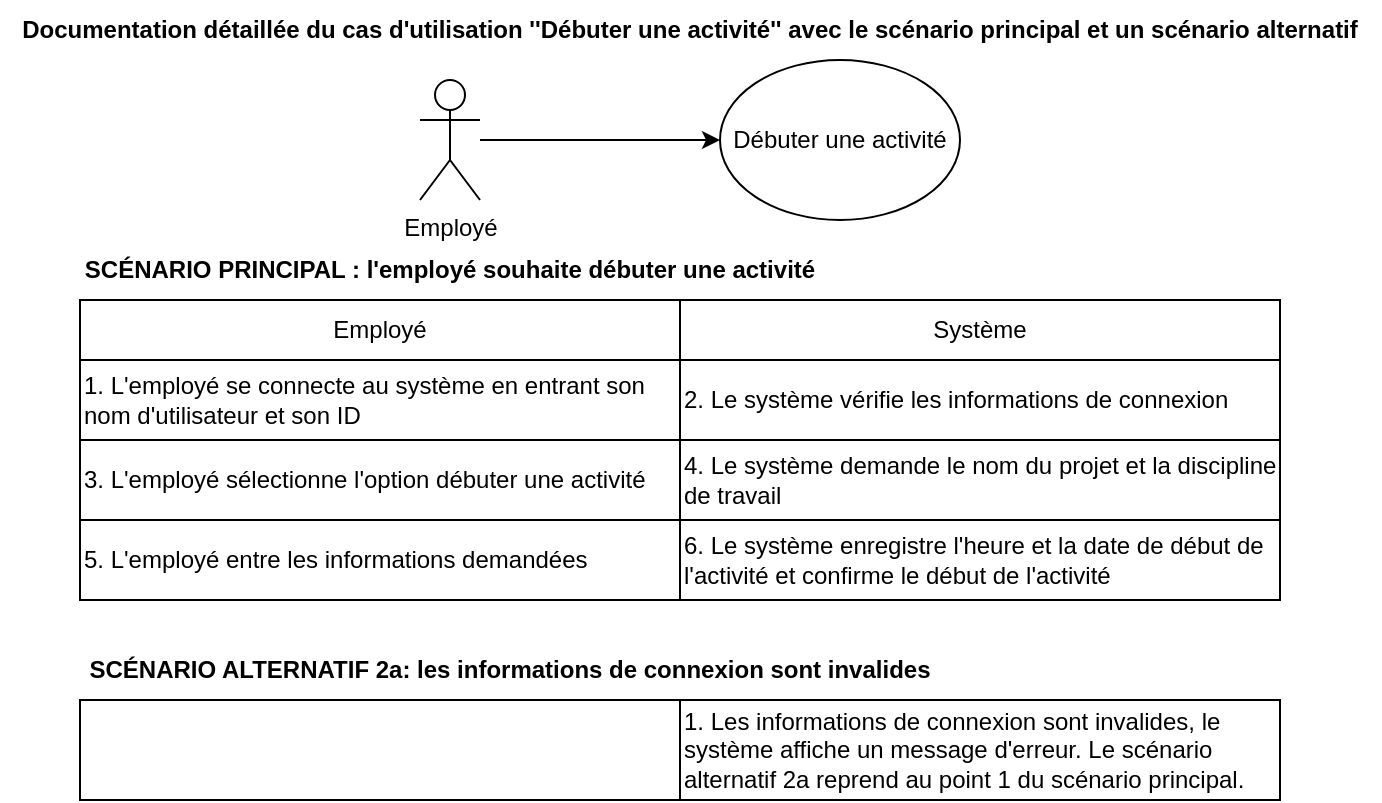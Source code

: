 <?xml version="1.0" encoding="UTF-8"?>
<mxfile version="24.6.4" type="github" pages="2">
  <diagram id="e1y3BxRYIFItdmJszxYJ" name="Débuter une activité">
    <mxGraphModel dx="1050" dy="591" grid="1" gridSize="10" guides="1" tooltips="1" connect="1" arrows="1" fold="1" page="1" pageScale="1" pageWidth="850" pageHeight="1100" math="0" shadow="0">
      <root>
        <mxCell id="0" />
        <mxCell id="1" parent="0" />
        <mxCell id="G6onH3qoBYrgZA5ai4z2-1" value="&lt;b&gt;Documentation détaillée du cas d&#39;utilisation &#39;&#39;Débuter une activité&#39;&#39; avec le scénario principal et un scénario alternatif&lt;/b&gt;" style="text;html=1;align=center;verticalAlign=middle;whiteSpace=wrap;rounded=0;" vertex="1" parent="1">
          <mxGeometry x="80" y="10" width="690" height="30" as="geometry" />
        </mxCell>
        <mxCell id="Bi_zbaur8YVv-dRvdOiZ-1" style="edgeStyle=orthogonalEdgeStyle;rounded=0;orthogonalLoop=1;jettySize=auto;html=1;entryX=0;entryY=0.5;entryDx=0;entryDy=0;" edge="1" parent="1" source="-Gyu0Fe1tZTbV2hFytUB-1" target="-Gyu0Fe1tZTbV2hFytUB-2">
          <mxGeometry relative="1" as="geometry" />
        </mxCell>
        <mxCell id="-Gyu0Fe1tZTbV2hFytUB-1" value="Employé" style="shape=umlActor;verticalLabelPosition=bottom;verticalAlign=top;html=1;outlineConnect=0;" vertex="1" parent="1">
          <mxGeometry x="290" y="50" width="30" height="60" as="geometry" />
        </mxCell>
        <mxCell id="-Gyu0Fe1tZTbV2hFytUB-2" value="Débuter une activité" style="ellipse;whiteSpace=wrap;html=1;" vertex="1" parent="1">
          <mxGeometry x="440" y="40" width="120" height="80" as="geometry" />
        </mxCell>
        <mxCell id="Bi_zbaur8YVv-dRvdOiZ-18" value="" style="childLayout=tableLayout;recursiveResize=0;shadow=0;fillColor=none;" vertex="1" parent="1">
          <mxGeometry x="120" y="160" width="600" height="150" as="geometry" />
        </mxCell>
        <mxCell id="Bi_zbaur8YVv-dRvdOiZ-19" value="" style="shape=tableRow;horizontal=0;startSize=0;swimlaneHead=0;swimlaneBody=0;top=0;left=0;bottom=0;right=0;dropTarget=0;collapsible=0;recursiveResize=0;expand=0;fontStyle=0;fillColor=none;strokeColor=inherit;" vertex="1" parent="Bi_zbaur8YVv-dRvdOiZ-18">
          <mxGeometry width="600" height="30" as="geometry" />
        </mxCell>
        <mxCell id="Bi_zbaur8YVv-dRvdOiZ-20" value="Employé" style="connectable=0;recursiveResize=0;strokeColor=inherit;fillColor=none;align=center;whiteSpace=wrap;html=1;" vertex="1" parent="Bi_zbaur8YVv-dRvdOiZ-19">
          <mxGeometry width="300" height="30" as="geometry">
            <mxRectangle width="300" height="30" as="alternateBounds" />
          </mxGeometry>
        </mxCell>
        <mxCell id="Bi_zbaur8YVv-dRvdOiZ-21" value="Système" style="connectable=0;recursiveResize=0;strokeColor=inherit;fillColor=none;align=center;whiteSpace=wrap;html=1;" vertex="1" parent="Bi_zbaur8YVv-dRvdOiZ-19">
          <mxGeometry x="300" width="300" height="30" as="geometry">
            <mxRectangle width="300" height="30" as="alternateBounds" />
          </mxGeometry>
        </mxCell>
        <mxCell id="Bi_zbaur8YVv-dRvdOiZ-23" style="shape=tableRow;horizontal=0;startSize=0;swimlaneHead=0;swimlaneBody=0;top=0;left=0;bottom=0;right=0;dropTarget=0;collapsible=0;recursiveResize=0;expand=0;fontStyle=0;fillColor=none;strokeColor=inherit;" vertex="1" parent="Bi_zbaur8YVv-dRvdOiZ-18">
          <mxGeometry y="30" width="600" height="40" as="geometry" />
        </mxCell>
        <mxCell id="Bi_zbaur8YVv-dRvdOiZ-24" value="1.&amp;nbsp;L&#39;employé se connecte au système en entrant son nom d&#39;utilisateur et son ID" style="connectable=0;recursiveResize=0;strokeColor=inherit;fillColor=none;align=left;whiteSpace=wrap;html=1;" vertex="1" parent="Bi_zbaur8YVv-dRvdOiZ-23">
          <mxGeometry width="300" height="40" as="geometry">
            <mxRectangle width="300" height="40" as="alternateBounds" />
          </mxGeometry>
        </mxCell>
        <mxCell id="Bi_zbaur8YVv-dRvdOiZ-25" value="2. Le système vérifie les informations de connexion" style="connectable=0;recursiveResize=0;strokeColor=inherit;fillColor=none;align=left;whiteSpace=wrap;html=1;" vertex="1" parent="Bi_zbaur8YVv-dRvdOiZ-23">
          <mxGeometry x="300" width="300" height="40" as="geometry">
            <mxRectangle width="300" height="40" as="alternateBounds" />
          </mxGeometry>
        </mxCell>
        <mxCell id="Bi_zbaur8YVv-dRvdOiZ-27" style="shape=tableRow;horizontal=0;startSize=0;swimlaneHead=0;swimlaneBody=0;top=0;left=0;bottom=0;right=0;dropTarget=0;collapsible=0;recursiveResize=0;expand=0;fontStyle=0;fillColor=none;strokeColor=inherit;" vertex="1" parent="Bi_zbaur8YVv-dRvdOiZ-18">
          <mxGeometry y="70" width="600" height="40" as="geometry" />
        </mxCell>
        <mxCell id="Bi_zbaur8YVv-dRvdOiZ-28" value="3. L&#39;employé sélectionne l&#39;option débuter une activité" style="connectable=0;recursiveResize=0;strokeColor=inherit;fillColor=none;align=left;whiteSpace=wrap;html=1;" vertex="1" parent="Bi_zbaur8YVv-dRvdOiZ-27">
          <mxGeometry width="300" height="40" as="geometry">
            <mxRectangle width="300" height="40" as="alternateBounds" />
          </mxGeometry>
        </mxCell>
        <mxCell id="Bi_zbaur8YVv-dRvdOiZ-29" value="4.&amp;nbsp;Le système demande le nom du projet et la discipline de travail" style="connectable=0;recursiveResize=0;strokeColor=inherit;fillColor=none;align=left;whiteSpace=wrap;html=1;" vertex="1" parent="Bi_zbaur8YVv-dRvdOiZ-27">
          <mxGeometry x="300" width="300" height="40" as="geometry">
            <mxRectangle width="300" height="40" as="alternateBounds" />
          </mxGeometry>
        </mxCell>
        <mxCell id="Bi_zbaur8YVv-dRvdOiZ-31" style="shape=tableRow;horizontal=0;startSize=0;swimlaneHead=0;swimlaneBody=0;top=0;left=0;bottom=0;right=0;dropTarget=0;collapsible=0;recursiveResize=0;expand=0;fontStyle=0;fillColor=none;strokeColor=inherit;" vertex="1" parent="Bi_zbaur8YVv-dRvdOiZ-18">
          <mxGeometry y="110" width="600" height="40" as="geometry" />
        </mxCell>
        <mxCell id="Bi_zbaur8YVv-dRvdOiZ-32" value="5.&amp;nbsp;L&#39;employé entre les informations demandées" style="connectable=0;recursiveResize=0;strokeColor=inherit;fillColor=none;align=left;whiteSpace=wrap;html=1;" vertex="1" parent="Bi_zbaur8YVv-dRvdOiZ-31">
          <mxGeometry width="300" height="40" as="geometry">
            <mxRectangle width="300" height="40" as="alternateBounds" />
          </mxGeometry>
        </mxCell>
        <mxCell id="Bi_zbaur8YVv-dRvdOiZ-33" value="6.&amp;nbsp;Le système enregistre l&#39;heure et la date de début de l&#39;activité et confirme le début de l&#39;activité" style="connectable=0;recursiveResize=0;strokeColor=inherit;fillColor=none;align=left;whiteSpace=wrap;html=1;" vertex="1" parent="Bi_zbaur8YVv-dRvdOiZ-31">
          <mxGeometry x="300" width="300" height="40" as="geometry">
            <mxRectangle width="300" height="40" as="alternateBounds" />
          </mxGeometry>
        </mxCell>
        <mxCell id="C689LAIW0HQWSUdfyX5s-1" value="&lt;b&gt;SCÉNARIO PRINCIPAL : l&#39;employé souhaite débuter une activité&lt;/b&gt;" style="text;html=1;align=center;verticalAlign=middle;whiteSpace=wrap;rounded=0;" vertex="1" parent="1">
          <mxGeometry x="100" y="130" width="410" height="30" as="geometry" />
        </mxCell>
        <mxCell id="C689LAIW0HQWSUdfyX5s-2" value="" style="childLayout=tableLayout;recursiveResize=0;shadow=0;fillColor=none;align=left;" vertex="1" parent="1">
          <mxGeometry x="120" y="360" width="600" height="50" as="geometry" />
        </mxCell>
        <mxCell id="C689LAIW0HQWSUdfyX5s-3" value="" style="shape=tableRow;horizontal=0;startSize=0;swimlaneHead=0;swimlaneBody=0;top=0;left=0;bottom=0;right=0;dropTarget=0;collapsible=0;recursiveResize=0;expand=0;fontStyle=0;fillColor=none;strokeColor=inherit;" vertex="1" parent="C689LAIW0HQWSUdfyX5s-2">
          <mxGeometry width="600" height="50" as="geometry" />
        </mxCell>
        <mxCell id="C689LAIW0HQWSUdfyX5s-4" value="" style="connectable=0;recursiveResize=0;strokeColor=inherit;fillColor=none;align=center;whiteSpace=wrap;html=1;" vertex="1" parent="C689LAIW0HQWSUdfyX5s-3">
          <mxGeometry width="300" height="50" as="geometry">
            <mxRectangle width="300" height="50" as="alternateBounds" />
          </mxGeometry>
        </mxCell>
        <mxCell id="C689LAIW0HQWSUdfyX5s-5" value="1. Les informations de connexion sont invalides, le système affiche un message d&#39;erreur. Le scénario alternatif 2a reprend au point 1 du scénario principal." style="connectable=0;recursiveResize=0;strokeColor=inherit;fillColor=none;align=left;whiteSpace=wrap;html=1;" vertex="1" parent="C689LAIW0HQWSUdfyX5s-3">
          <mxGeometry x="300" width="300" height="50" as="geometry">
            <mxRectangle width="300" height="50" as="alternateBounds" />
          </mxGeometry>
        </mxCell>
        <mxCell id="C689LAIW0HQWSUdfyX5s-15" value="&lt;b&gt;SCÉNARIO ALTERNATIF 2a: les informations de connexion sont invalides&lt;/b&gt;" style="text;html=1;align=center;verticalAlign=middle;whiteSpace=wrap;rounded=0;" vertex="1" parent="1">
          <mxGeometry x="110" y="330" width="450" height="30" as="geometry" />
        </mxCell>
      </root>
    </mxGraphModel>
  </diagram>
  <diagram name="Terminer une activité" id="mcsBHHYosUS--Emw1Q7t">
    <mxGraphModel dx="1050" dy="591" grid="1" gridSize="10" guides="1" tooltips="1" connect="1" arrows="1" fold="1" page="1" pageScale="1" pageWidth="850" pageHeight="1100" math="0" shadow="0">
      <root>
        <mxCell id="kLREIsx6Ehb6YqjVUCh6-0" />
        <mxCell id="kLREIsx6Ehb6YqjVUCh6-1" parent="kLREIsx6Ehb6YqjVUCh6-0" />
        <mxCell id="kLREIsx6Ehb6YqjVUCh6-2" value="&lt;b&gt;Documentation détaillée du cas d&#39;utilisation &#39;&#39;Terminer une activité&#39;&#39; avec le scénario principal et un scénario alternatif&lt;/b&gt;" style="text;html=1;align=center;verticalAlign=middle;whiteSpace=wrap;rounded=0;" vertex="1" parent="kLREIsx6Ehb6YqjVUCh6-1">
          <mxGeometry x="80" y="10" width="690" height="30" as="geometry" />
        </mxCell>
        <mxCell id="kLREIsx6Ehb6YqjVUCh6-3" style="edgeStyle=orthogonalEdgeStyle;rounded=0;orthogonalLoop=1;jettySize=auto;html=1;entryX=0;entryY=0.5;entryDx=0;entryDy=0;" edge="1" parent="kLREIsx6Ehb6YqjVUCh6-1" source="kLREIsx6Ehb6YqjVUCh6-4" target="kLREIsx6Ehb6YqjVUCh6-5">
          <mxGeometry relative="1" as="geometry" />
        </mxCell>
        <mxCell id="kLREIsx6Ehb6YqjVUCh6-4" value="Employé" style="shape=umlActor;verticalLabelPosition=bottom;verticalAlign=top;html=1;outlineConnect=0;" vertex="1" parent="kLREIsx6Ehb6YqjVUCh6-1">
          <mxGeometry x="290" y="50" width="30" height="60" as="geometry" />
        </mxCell>
        <mxCell id="kLREIsx6Ehb6YqjVUCh6-5" value="Terminer une activité" style="ellipse;whiteSpace=wrap;html=1;" vertex="1" parent="kLREIsx6Ehb6YqjVUCh6-1">
          <mxGeometry x="440" y="40" width="120" height="80" as="geometry" />
        </mxCell>
        <mxCell id="kLREIsx6Ehb6YqjVUCh6-6" value="" style="childLayout=tableLayout;recursiveResize=0;shadow=0;fillColor=none;" vertex="1" parent="kLREIsx6Ehb6YqjVUCh6-1">
          <mxGeometry x="120" y="160" width="600" height="110" as="geometry" />
        </mxCell>
        <mxCell id="kLREIsx6Ehb6YqjVUCh6-7" value="" style="shape=tableRow;horizontal=0;startSize=0;swimlaneHead=0;swimlaneBody=0;top=0;left=0;bottom=0;right=0;dropTarget=0;collapsible=0;recursiveResize=0;expand=0;fontStyle=0;fillColor=none;strokeColor=inherit;" vertex="1" parent="kLREIsx6Ehb6YqjVUCh6-6">
          <mxGeometry width="600" height="30" as="geometry" />
        </mxCell>
        <mxCell id="kLREIsx6Ehb6YqjVUCh6-8" value="Employé" style="connectable=0;recursiveResize=0;strokeColor=inherit;fillColor=none;align=center;whiteSpace=wrap;html=1;" vertex="1" parent="kLREIsx6Ehb6YqjVUCh6-7">
          <mxGeometry width="300" height="30" as="geometry">
            <mxRectangle width="300" height="30" as="alternateBounds" />
          </mxGeometry>
        </mxCell>
        <mxCell id="kLREIsx6Ehb6YqjVUCh6-9" value="Système" style="connectable=0;recursiveResize=0;strokeColor=inherit;fillColor=none;align=center;whiteSpace=wrap;html=1;" vertex="1" parent="kLREIsx6Ehb6YqjVUCh6-7">
          <mxGeometry x="300" width="300" height="30" as="geometry">
            <mxRectangle width="300" height="30" as="alternateBounds" />
          </mxGeometry>
        </mxCell>
        <mxCell id="kLREIsx6Ehb6YqjVUCh6-10" style="shape=tableRow;horizontal=0;startSize=0;swimlaneHead=0;swimlaneBody=0;top=0;left=0;bottom=0;right=0;dropTarget=0;collapsible=0;recursiveResize=0;expand=0;fontStyle=0;fillColor=none;strokeColor=inherit;" vertex="1" parent="kLREIsx6Ehb6YqjVUCh6-6">
          <mxGeometry y="30" width="600" height="40" as="geometry" />
        </mxCell>
        <mxCell id="kLREIsx6Ehb6YqjVUCh6-11" value="1.&amp;nbsp;L&#39;employé se connecte au système en entrant son nom d&#39;utilisateur et son ID" style="connectable=0;recursiveResize=0;strokeColor=inherit;fillColor=none;align=left;whiteSpace=wrap;html=1;" vertex="1" parent="kLREIsx6Ehb6YqjVUCh6-10">
          <mxGeometry width="300" height="40" as="geometry">
            <mxRectangle width="300" height="40" as="alternateBounds" />
          </mxGeometry>
        </mxCell>
        <mxCell id="kLREIsx6Ehb6YqjVUCh6-12" value="2. Le système vérifie les informations de connexion" style="connectable=0;recursiveResize=0;strokeColor=inherit;fillColor=none;align=left;whiteSpace=wrap;html=1;" vertex="1" parent="kLREIsx6Ehb6YqjVUCh6-10">
          <mxGeometry x="300" width="300" height="40" as="geometry">
            <mxRectangle width="300" height="40" as="alternateBounds" />
          </mxGeometry>
        </mxCell>
        <mxCell id="kLREIsx6Ehb6YqjVUCh6-13" style="shape=tableRow;horizontal=0;startSize=0;swimlaneHead=0;swimlaneBody=0;top=0;left=0;bottom=0;right=0;dropTarget=0;collapsible=0;recursiveResize=0;expand=0;fontStyle=0;fillColor=none;strokeColor=inherit;" vertex="1" parent="kLREIsx6Ehb6YqjVUCh6-6">
          <mxGeometry y="70" width="600" height="40" as="geometry" />
        </mxCell>
        <mxCell id="kLREIsx6Ehb6YqjVUCh6-14" value="3. L&#39;employé sélectionne l&#39;option terminer une activité" style="connectable=0;recursiveResize=0;strokeColor=inherit;fillColor=none;align=left;whiteSpace=wrap;html=1;" vertex="1" parent="kLREIsx6Ehb6YqjVUCh6-13">
          <mxGeometry width="300" height="40" as="geometry">
            <mxRectangle width="300" height="40" as="alternateBounds" />
          </mxGeometry>
        </mxCell>
        <mxCell id="kLREIsx6Ehb6YqjVUCh6-15" value="4.&amp;nbsp;Le système enregistre l&#39;heure et la date de fin de l&#39;activité et confirme la fin de l&#39;activité." style="connectable=0;recursiveResize=0;strokeColor=inherit;fillColor=none;align=left;whiteSpace=wrap;html=1;" vertex="1" parent="kLREIsx6Ehb6YqjVUCh6-13">
          <mxGeometry x="300" width="300" height="40" as="geometry">
            <mxRectangle width="300" height="40" as="alternateBounds" />
          </mxGeometry>
        </mxCell>
        <mxCell id="kLREIsx6Ehb6YqjVUCh6-19" value="&lt;b&gt;SCÉNARIO PRINCIPAL : l&#39;employé souhaite terminer une activité&lt;/b&gt;" style="text;html=1;align=center;verticalAlign=middle;whiteSpace=wrap;rounded=0;" vertex="1" parent="kLREIsx6Ehb6YqjVUCh6-1">
          <mxGeometry x="100" y="130" width="410" height="30" as="geometry" />
        </mxCell>
        <mxCell id="kLREIsx6Ehb6YqjVUCh6-20" value="" style="childLayout=tableLayout;recursiveResize=0;shadow=0;fillColor=none;align=left;" vertex="1" parent="kLREIsx6Ehb6YqjVUCh6-1">
          <mxGeometry x="120" y="320" width="600" height="60" as="geometry" />
        </mxCell>
        <mxCell id="kLREIsx6Ehb6YqjVUCh6-21" value="" style="shape=tableRow;horizontal=0;startSize=0;swimlaneHead=0;swimlaneBody=0;top=0;left=0;bottom=0;right=0;dropTarget=0;collapsible=0;recursiveResize=0;expand=0;fontStyle=0;fillColor=none;strokeColor=inherit;" vertex="1" parent="kLREIsx6Ehb6YqjVUCh6-20">
          <mxGeometry width="600" height="60" as="geometry" />
        </mxCell>
        <mxCell id="kLREIsx6Ehb6YqjVUCh6-22" value="" style="connectable=0;recursiveResize=0;strokeColor=inherit;fillColor=none;align=center;whiteSpace=wrap;html=1;" vertex="1" parent="kLREIsx6Ehb6YqjVUCh6-21">
          <mxGeometry width="300" height="60" as="geometry">
            <mxRectangle width="300" height="60" as="alternateBounds" />
          </mxGeometry>
        </mxCell>
        <mxCell id="kLREIsx6Ehb6YqjVUCh6-23" value="1.&amp;nbsp;Le système affiche un message d&#39;erreur indiquant qu&#39;il n&#39;y a pas d&#39;activité en cours à terminer. Le scénario alternatif 4a reprend au point 3 du scénario principal" style="connectable=0;recursiveResize=0;strokeColor=inherit;fillColor=none;align=left;whiteSpace=wrap;html=1;" vertex="1" parent="kLREIsx6Ehb6YqjVUCh6-21">
          <mxGeometry x="300" width="300" height="60" as="geometry">
            <mxRectangle width="300" height="60" as="alternateBounds" />
          </mxGeometry>
        </mxCell>
        <mxCell id="kLREIsx6Ehb6YqjVUCh6-24" value="&lt;b&gt;SCÉNARIO ALTERNATIF 4a: il n&#39;y a pas d&#39;activité en cours à enregistrer&lt;/b&gt;" style="text;html=1;align=center;verticalAlign=middle;whiteSpace=wrap;rounded=0;" vertex="1" parent="kLREIsx6Ehb6YqjVUCh6-1">
          <mxGeometry x="100" y="290" width="450" height="30" as="geometry" />
        </mxCell>
      </root>
    </mxGraphModel>
  </diagram>
</mxfile>
